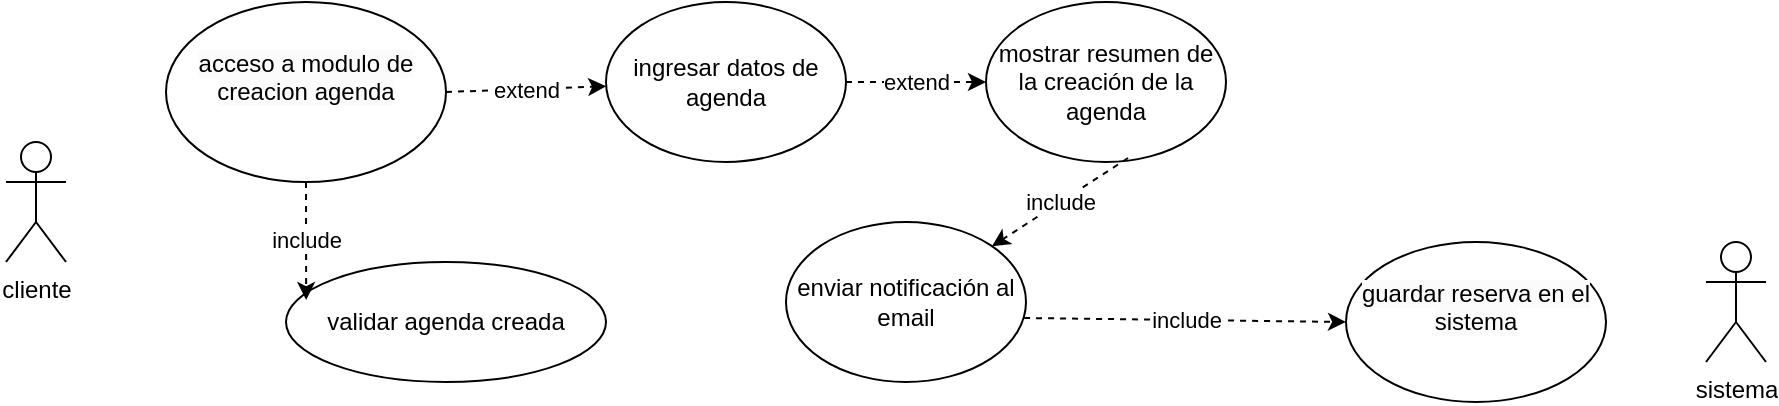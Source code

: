 <mxfile version="24.7.7">
  <diagram name="Página-1" id="i0eWZmUpmiWmabESyE_h">
    <mxGraphModel dx="1434" dy="772" grid="1" gridSize="10" guides="1" tooltips="1" connect="1" arrows="1" fold="1" page="1" pageScale="1" pageWidth="1169" pageHeight="827" math="0" shadow="0">
      <root>
        <mxCell id="0" />
        <mxCell id="1" parent="0" />
        <mxCell id="mDGtLJkJGE_eIqr4GVcM-1" value="cliente" style="shape=umlActor;verticalLabelPosition=bottom;verticalAlign=top;html=1;outlineConnect=0;" parent="1" vertex="1">
          <mxGeometry x="20" y="230" width="30" height="60" as="geometry" />
        </mxCell>
        <mxCell id="mDGtLJkJGE_eIqr4GVcM-2" value="&#xa;&lt;span style=&quot;color: rgb(0, 0, 0); font-family: Helvetica; font-size: 12px; font-style: normal; font-variant-ligatures: normal; font-variant-caps: normal; font-weight: 400; letter-spacing: normal; orphans: 2; text-align: center; text-indent: 0px; text-transform: none; widows: 2; word-spacing: 0px; -webkit-text-stroke-width: 0px; white-space: normal; background-color: rgb(251, 251, 251); text-decoration-thickness: initial; text-decoration-style: initial; text-decoration-color: initial; display: inline !important; float: none;&quot;&gt;acceso a modulo de creacion agenda&lt;/span&gt;&#xa;&#xa;" style="ellipse;whiteSpace=wrap;html=1;" parent="1" vertex="1">
          <mxGeometry x="100" y="160" width="140" height="90" as="geometry" />
        </mxCell>
        <mxCell id="mDGtLJkJGE_eIqr4GVcM-5" value="ingresar datos de agenda" style="ellipse;whiteSpace=wrap;html=1;" parent="1" vertex="1">
          <mxGeometry x="320" y="160" width="120" height="80" as="geometry" />
        </mxCell>
        <mxCell id="mDGtLJkJGE_eIqr4GVcM-6" value="mostrar resumen de la creación de la agenda" style="ellipse;whiteSpace=wrap;html=1;" parent="1" vertex="1">
          <mxGeometry x="510" y="160" width="120" height="80" as="geometry" />
        </mxCell>
        <mxCell id="mDGtLJkJGE_eIqr4GVcM-7" value="validar agenda creada" style="ellipse;whiteSpace=wrap;html=1;" parent="1" vertex="1">
          <mxGeometry x="160" y="290" width="160" height="60" as="geometry" />
        </mxCell>
        <mxCell id="mDGtLJkJGE_eIqr4GVcM-11" value="&#xa;&lt;span style=&quot;color: rgb(0, 0, 0); font-family: Helvetica; font-size: 12px; font-style: normal; font-variant-ligatures: normal; font-variant-caps: normal; font-weight: 400; letter-spacing: normal; orphans: 2; text-align: center; text-indent: 0px; text-transform: none; widows: 2; word-spacing: 0px; -webkit-text-stroke-width: 0px; white-space: normal; background-color: rgb(251, 251, 251); text-decoration-thickness: initial; text-decoration-style: initial; text-decoration-color: initial; display: inline !important; float: none;&quot;&gt;guardar reserva en el sistema&lt;/span&gt;&#xa;&#xa;" style="ellipse;whiteSpace=wrap;html=1;" parent="1" vertex="1">
          <mxGeometry x="690" y="280" width="130" height="80" as="geometry" />
        </mxCell>
        <mxCell id="mDGtLJkJGE_eIqr4GVcM-12" value="enviar notificación al email" style="ellipse;whiteSpace=wrap;html=1;" parent="1" vertex="1">
          <mxGeometry x="410" y="270" width="120" height="80" as="geometry" />
        </mxCell>
        <mxCell id="mDGtLJkJGE_eIqr4GVcM-88" value="extend" style="endArrow=classic;html=1;rounded=0;dashed=1;strokeColor=default;align=center;verticalAlign=middle;fontFamily=Helvetica;fontSize=11;fontColor=default;labelBackgroundColor=default;exitX=1;exitY=0.5;exitDx=0;exitDy=0;" parent="1" source="mDGtLJkJGE_eIqr4GVcM-2" target="mDGtLJkJGE_eIqr4GVcM-5" edge="1">
          <mxGeometry width="50" height="50" relative="1" as="geometry">
            <mxPoint x="480" y="340" as="sourcePoint" />
            <mxPoint x="530" y="290" as="targetPoint" />
          </mxGeometry>
        </mxCell>
        <mxCell id="mDGtLJkJGE_eIqr4GVcM-90" value="extend" style="endArrow=classic;html=1;rounded=0;dashed=1;strokeColor=default;align=center;verticalAlign=middle;fontFamily=Helvetica;fontSize=11;fontColor=default;labelBackgroundColor=default;exitX=1;exitY=0.5;exitDx=0;exitDy=0;entryX=0;entryY=0.5;entryDx=0;entryDy=0;" parent="1" source="mDGtLJkJGE_eIqr4GVcM-5" target="mDGtLJkJGE_eIqr4GVcM-6" edge="1">
          <mxGeometry width="50" height="50" relative="1" as="geometry">
            <mxPoint x="490" y="350" as="sourcePoint" />
            <mxPoint x="540" y="300" as="targetPoint" />
          </mxGeometry>
        </mxCell>
        <mxCell id="mDGtLJkJGE_eIqr4GVcM-95" value="include" style="endArrow=classic;html=1;rounded=0;dashed=1;strokeColor=default;align=center;verticalAlign=middle;fontFamily=Helvetica;fontSize=11;fontColor=default;labelBackgroundColor=default;exitX=0.592;exitY=0.975;exitDx=0;exitDy=0;exitPerimeter=0;" parent="1" source="mDGtLJkJGE_eIqr4GVcM-6" target="mDGtLJkJGE_eIqr4GVcM-12" edge="1">
          <mxGeometry width="50" height="50" relative="1" as="geometry">
            <mxPoint x="470" y="330" as="sourcePoint" />
            <mxPoint x="520" y="280" as="targetPoint" />
          </mxGeometry>
        </mxCell>
        <mxCell id="mDGtLJkJGE_eIqr4GVcM-102" value="include" style="endArrow=classic;html=1;rounded=0;dashed=1;strokeColor=default;align=center;verticalAlign=middle;fontFamily=Helvetica;fontSize=11;fontColor=default;labelBackgroundColor=default;entryX=0.063;entryY=0.317;entryDx=0;entryDy=0;entryPerimeter=0;" parent="1" source="mDGtLJkJGE_eIqr4GVcM-2" target="mDGtLJkJGE_eIqr4GVcM-7" edge="1">
          <mxGeometry width="50" height="50" relative="1" as="geometry">
            <mxPoint x="540" y="400" as="sourcePoint" />
            <mxPoint x="590" y="350" as="targetPoint" />
          </mxGeometry>
        </mxCell>
        <mxCell id="VPI9NrLAF3QZY0fl5QIp-3" value="include" style="endArrow=classic;html=1;rounded=0;dashed=1;strokeColor=default;align=center;verticalAlign=middle;fontFamily=Helvetica;fontSize=11;fontColor=default;labelBackgroundColor=default;exitX=0.992;exitY=0.6;exitDx=0;exitDy=0;entryX=0;entryY=0.5;entryDx=0;entryDy=0;exitPerimeter=0;" edge="1" parent="1" source="mDGtLJkJGE_eIqr4GVcM-12" target="mDGtLJkJGE_eIqr4GVcM-11">
          <mxGeometry width="50" height="50" relative="1" as="geometry">
            <mxPoint x="749.998" y="299.999" as="sourcePoint" />
            <mxPoint x="788.06" y="358.32" as="targetPoint" />
          </mxGeometry>
        </mxCell>
        <mxCell id="VPI9NrLAF3QZY0fl5QIp-4" value="sistema" style="shape=umlActor;verticalLabelPosition=bottom;verticalAlign=top;html=1;outlineConnect=0;" vertex="1" parent="1">
          <mxGeometry x="870" y="280" width="30" height="60" as="geometry" />
        </mxCell>
      </root>
    </mxGraphModel>
  </diagram>
</mxfile>

